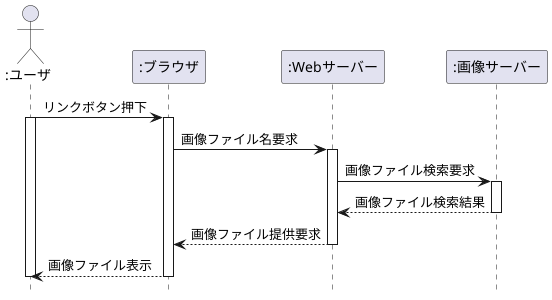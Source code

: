 @startuml 演習4-6
hide footbox
actor ":ユーザ" as User
participant ":ブラウザ" as Browser
participant ":Webサーバー" as WebServer
participant ":画像サーバー" as ImageServer

User -> Browser: リンクボタン押下
activate User
activate Browser

Browser -> WebServer: 画像ファイル名要求
activate WebServer

WebServer -> ImageServer: 画像ファイル検索要求
activate ImageServer

ImageServer --> WebServer: 画像ファイル検索結果
deactivate ImageServer

WebServer --> Browser: 画像ファイル提供要求
deactivate WebServer

Browser --> User: 画像ファイル表示
deactivate User
deactivate Browser

@enduml